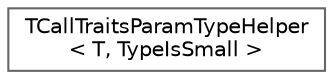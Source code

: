 digraph "Graphical Class Hierarchy"
{
 // INTERACTIVE_SVG=YES
 // LATEX_PDF_SIZE
  bgcolor="transparent";
  edge [fontname=Helvetica,fontsize=10,labelfontname=Helvetica,labelfontsize=10];
  node [fontname=Helvetica,fontsize=10,shape=box,height=0.2,width=0.4];
  rankdir="LR";
  Node0 [id="Node000000",label="TCallTraitsParamTypeHelper\l\< T, TypeIsSmall \>",height=0.2,width=0.4,color="grey40", fillcolor="white", style="filled",URL="$d3/d3c/structTCallTraitsParamTypeHelper.html",tooltip="Call traits helpers."];
}
